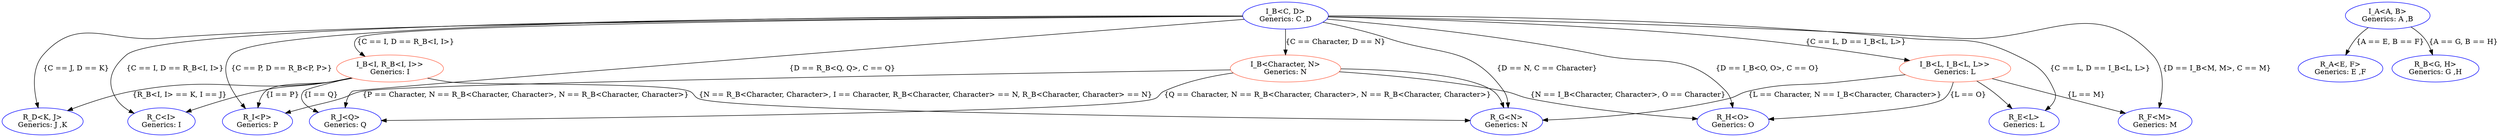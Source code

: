 strict digraph Type_Graph {
  13[label="R_I<P>
Generics: P"]
  13[color= "blue"]
  5[label="R_C<I>
Generics: I"]
  5[color= "blue"]
  6[label="R_D<K, J>
Generics: J ,K"]
  6[color= "blue"]
  0[label="I_A<A, B>
Generics: A ,B"]
  0[color= "blue"]
  8[label="R_E<L>
Generics: L"]
  8[color= "blue"]
  1[label="I_B<C, D>
Generics: C ,D"]
  1[color= "blue"]
  4[label="I_B<I, R_B<I, I>>
Generics: I"]
  4[color= "tomato"]
  2[label="R_A<E, F>
Generics: E ,F"]
  2[color= "blue"]
  7[label="I_B<L, I_B<L, L>>
Generics: L"]
  7[color= "tomato"]
  3[label="R_B<G, H>
Generics: G ,H"]
  3[color= "blue"]
  9[label="R_F<M>
Generics: M"]
  9[color= "blue"]
  14[label="R_J<Q>
Generics: Q"]
  14[color= "blue"]
  11[label="R_G<N>
Generics: N"]
  11[color= "blue"]
  12[label="R_H<O>
Generics: O"]
  12[color= "blue"]
  10[label="I_B<Character, N>
Generics: N"]
  10[color= "tomato"]
  1 -> 12 [label= "{D == I_B<O, O>, C == O}
"]
  7 -> 8
  1 -> 8 [label= "{C == L, D == I_B<L, L>}
"]
  1 -> 10 [label= "{C == Character, D == N}
"]
  0 -> 2 [label= "{B == F, A == E}
"]
  1 -> 4 [label= "{C == I, D == R_B<I, I>}
"]
  1 -> 14 [label= "{D == R_B<Q, Q>, C == Q}
"]
  4 -> 5
  7 -> 9 [label= "{L == M}
"]
  1 -> 9 [label= "{D == I_B<M, M>, C == M}
"]
  10 -> 11
  0 -> 3 [label= "{A == G, B == H}
"]
  4 -> 11 [label= "{N == R_B<Character, Character>, I == Character, R_B<Character, Character> == N, R_B<Character, Character> == N}
"]
  1 -> 7 [label= "{C == L, D == I_B<L, L>}
"]
  7 -> 12 [label= "{L == O}
"]
  1 -> 13 [label= "{C == P, D == R_B<P, P>}
"]
  10 -> 14 [label= "{Q == Character, N == R_B<Character, Character>, N == R_B<Character, Character>}
"]
  10 -> 11
  7 -> 11 [label= "{L == Character, N == I_B<Character, Character>}
"]
  1 -> 6 [label= "{D == K, C == J}
"]
  7 -> 9 [label= "{L == M}
"]
  1 -> 6 [label= "{C == J, D == K}
"]
  4 -> 13 [label= "{I == P}
"]
  1 -> 5 [label= "{C == I, D == R_B<I, I>}
"]
  10 -> 13 [label= "{P == Character, N == R_B<Character, Character>, N == R_B<Character, Character>}
"]
  4 -> 14 [label= "{I == Q}
"]
  4 -> 14 [label= "{I == Q}
"]
  1 -> 11 [label= "{D == N, C == Character}
"]
  4 -> 6 [label= "{R_B<I, I> == K, I == J}
"]
  10 -> 12 [label= "{N == I_B<Character, Character>, O == Character}
"]
  7 -> 8
  7 -> 12 [label= "{L == O}
"]
  7 -> 8
  4 -> 5
  0 -> 3 [label= "{A == G, B == H}
"]
  0 -> 2 [label= "{A == E, B == F}
"]
  10 -> 11
  4 -> 13 [label= "{I == P}
"]
  4 -> 5
}